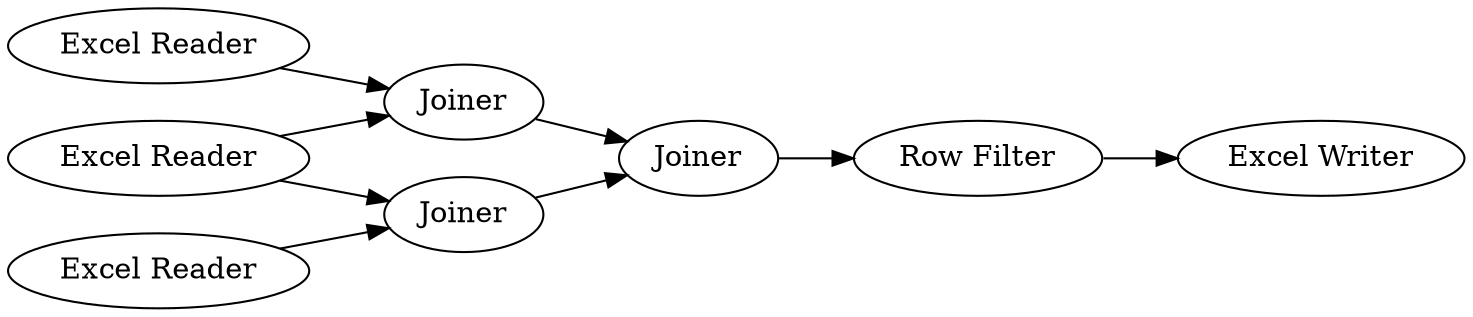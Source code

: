 digraph {
	12 -> 13
	13 -> 14
	9 -> 12
	5 -> 10
	4 -> 9
	6 -> 9
	10 -> 12
	4 -> 10
	5 [label="Excel Reader"]
	14 [label="Excel Writer"]
	13 [label="Row Filter"]
	9 [label=Joiner]
	4 [label="Excel Reader"]
	6 [label="Excel Reader"]
	12 [label=Joiner]
	10 [label=Joiner]
	rankdir=LR
}
